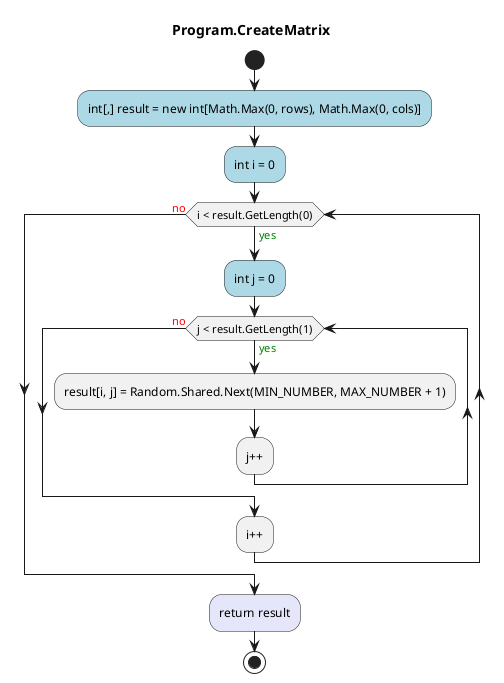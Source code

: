 @startuml Program.CreateMatrix
title Program.CreateMatrix
start
#LightBlue:int[,] result = new int[Math.Max(0, rows), Math.Max(0, cols)];
#LightBlue:int i = 0;
while (i < result.GetLength(0)) is (<color:green>yes)
    #LightBlue:int j = 0;
    while (j < result.GetLength(1)) is (<color:green>yes)
        :result[i, j] = Random.Shared.Next(MIN_NUMBER, MAX_NUMBER + 1);
    :j++;
    endwhile (<color:red>no)
:i++;
endwhile (<color:red>no)
#Lavender:return result;
stop
@enduml
